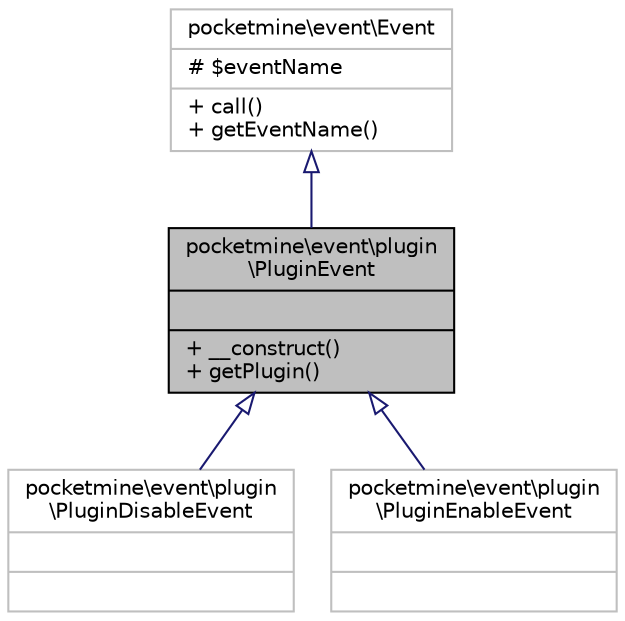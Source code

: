 digraph "pocketmine\event\plugin\PluginEvent"
{
 // INTERACTIVE_SVG=YES
 // LATEX_PDF_SIZE
  edge [fontname="Helvetica",fontsize="10",labelfontname="Helvetica",labelfontsize="10"];
  node [fontname="Helvetica",fontsize="10",shape=record];
  Node1 [label="{pocketmine\\event\\plugin\l\\PluginEvent\n||+ __construct()\l+ getPlugin()\l}",height=0.2,width=0.4,color="black", fillcolor="grey75", style="filled", fontcolor="black",tooltip=" "];
  Node2 -> Node1 [dir="back",color="midnightblue",fontsize="10",style="solid",arrowtail="onormal",fontname="Helvetica"];
  Node2 [label="{pocketmine\\event\\Event\n|# $eventName\l|+ call()\l+ getEventName()\l}",height=0.2,width=0.4,color="grey75", fillcolor="white", style="filled",URL="$d1/d2f/classpocketmine_1_1event_1_1_event.html",tooltip=" "];
  Node1 -> Node3 [dir="back",color="midnightblue",fontsize="10",style="solid",arrowtail="onormal",fontname="Helvetica"];
  Node3 [label="{pocketmine\\event\\plugin\l\\PluginDisableEvent\n||}",height=0.2,width=0.4,color="grey75", fillcolor="white", style="filled",URL="$d6/d6d/classpocketmine_1_1event_1_1plugin_1_1_plugin_disable_event.html",tooltip=" "];
  Node1 -> Node4 [dir="back",color="midnightblue",fontsize="10",style="solid",arrowtail="onormal",fontname="Helvetica"];
  Node4 [label="{pocketmine\\event\\plugin\l\\PluginEnableEvent\n||}",height=0.2,width=0.4,color="grey75", fillcolor="white", style="filled",URL="$d9/dca/classpocketmine_1_1event_1_1plugin_1_1_plugin_enable_event.html",tooltip=" "];
}
